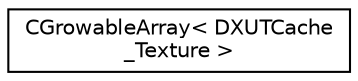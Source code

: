 digraph "Graphical Class Hierarchy"
{
  edge [fontname="Helvetica",fontsize="10",labelfontname="Helvetica",labelfontsize="10"];
  node [fontname="Helvetica",fontsize="10",shape=record];
  rankdir="LR";
  Node1 [label="CGrowableArray\< DXUTCache\l_Texture \>",height=0.2,width=0.4,color="black", fillcolor="white", style="filled",URL="$class_c_growable_array.html"];
}
